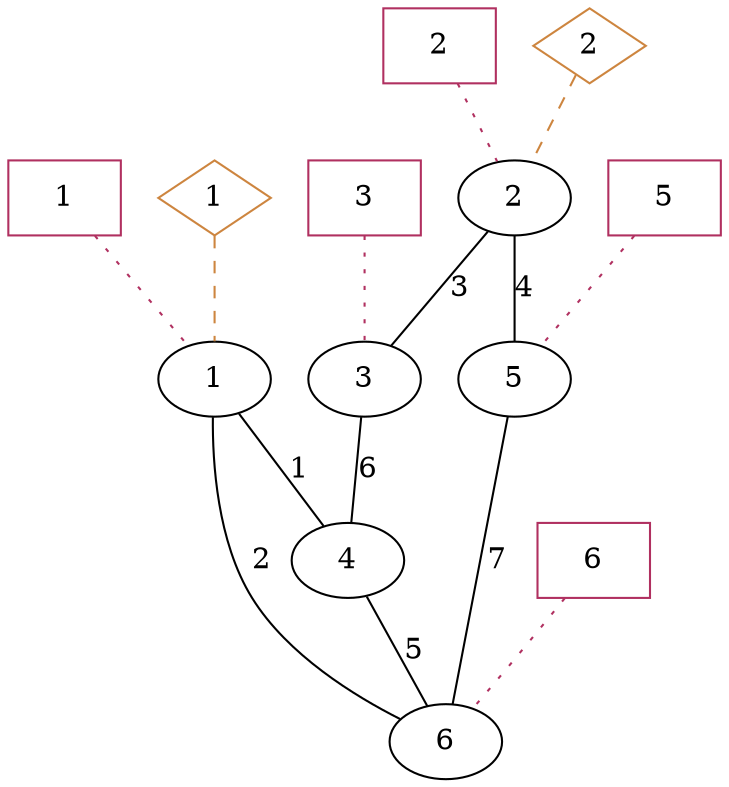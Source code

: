 graph {
  overlap=false
  bus1 [ label="4" ]
  bus2 [ label="1" ]
  bus3 [ label="5" ]
  bus4 [ label="2" ]
  bus5 [ label="6" ]
  bus6 [ label="3" ]
  bus1 -- bus5 [ label="5" ]
  bus2 -- bus1 [ label="1" ]
  bus2 -- bus5 [ label="2" ]
  bus3 -- bus5 [ label="7" ]
  bus4 -- bus3 [ label="4" ]
  bus4 -- bus6 [ label="3" ]
  bus6 -- bus1 [ label="6" ]
  load1 [ shape=box color=maroon label="5" ]
  load1 -- bus3 [ style=dotted color=maroon ]
  load2 [ shape=box color=maroon label="1" ]
  load2 -- bus2 [ style=dotted color=maroon ]
  load3 [ shape=box color=maroon label="6" ]
  load3 -- bus5 [ style=dotted color=maroon ]
  load4 [ shape=box color=maroon label="2" ]
  load4 -- bus4 [ style=dotted color=maroon ]
  load5 [ shape=box color=maroon label="3" ]
  load5 -- bus6 [ style=dotted color=maroon ]
  thermal1 [ shape=diamond color=peru label="1" ]
  thermal1 -- bus2 [ style=dashed color=peru ]
  thermal2 [ shape=diamond color=peru label="2" ]
  thermal2 -- bus4 [ style=dashed color=peru ]
}
